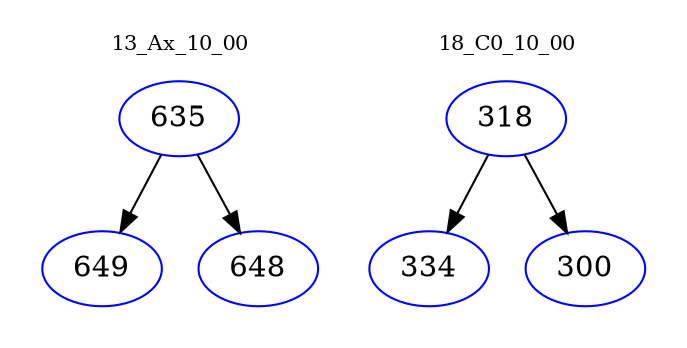 digraph{
subgraph cluster_0 {
color = white
label = "13_Ax_10_00";
fontsize=10;
T0_635 [label="635", color="blue"]
T0_635 -> T0_649 [color="black"]
T0_649 [label="649", color="blue"]
T0_635 -> T0_648 [color="black"]
T0_648 [label="648", color="blue"]
}
subgraph cluster_1 {
color = white
label = "18_C0_10_00";
fontsize=10;
T1_318 [label="318", color="blue"]
T1_318 -> T1_334 [color="black"]
T1_334 [label="334", color="blue"]
T1_318 -> T1_300 [color="black"]
T1_300 [label="300", color="blue"]
}
}
